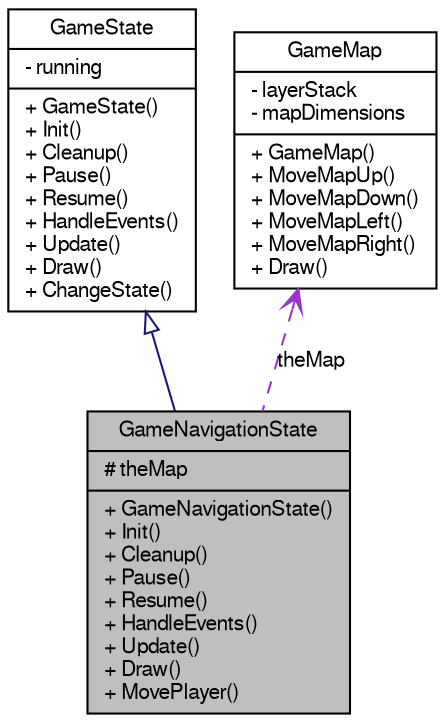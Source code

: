 digraph G
{
  edge [fontname="FreeSans",fontsize="10",labelfontname="FreeSans",labelfontsize="10"];
  node [fontname="FreeSans",fontsize="10",shape=record];
  Node1 [label="{GameNavigationState\n|# theMap\l|+ GameNavigationState()\l+ Init()\l+ Cleanup()\l+ Pause()\l+ Resume()\l+ HandleEvents()\l+ Update()\l+ Draw()\l+ MovePlayer()\l}",height=0.2,width=0.4,color="black", fillcolor="grey75", style="filled" fontcolor="black"];
  Node2 -> Node1 [dir=back,color="midnightblue",fontsize="10",style="solid",arrowtail="empty"];
  Node2 [label="{GameState\n|- running\l|+ GameState()\l+ Init()\l+ Cleanup()\l+ Pause()\l+ Resume()\l+ HandleEvents()\l+ Update()\l+ Draw()\l+ ChangeState()\l}",height=0.2,width=0.4,color="black", fillcolor="white", style="filled",URL="$dd/d87/class_game_state.html",tooltip="A state of behavior for the engine."];
  Node3 -> Node1 [dir=back,color="darkorchid3",fontsize="10",style="dashed",label="theMap",arrowtail="open"];
  Node3 [label="{GameMap\n|- layerStack\l- mapDimensions\l|+ GameMap()\l+ MoveMapUp()\l+ MoveMapDown()\l+ MoveMapLeft()\l+ MoveMapRight()\l+ Draw()\l}",height=0.2,width=0.4,color="black", fillcolor="white", style="filled",URL="$d4/de2/class_game_map.html",tooltip="The map being used by the navigation state."];
}
